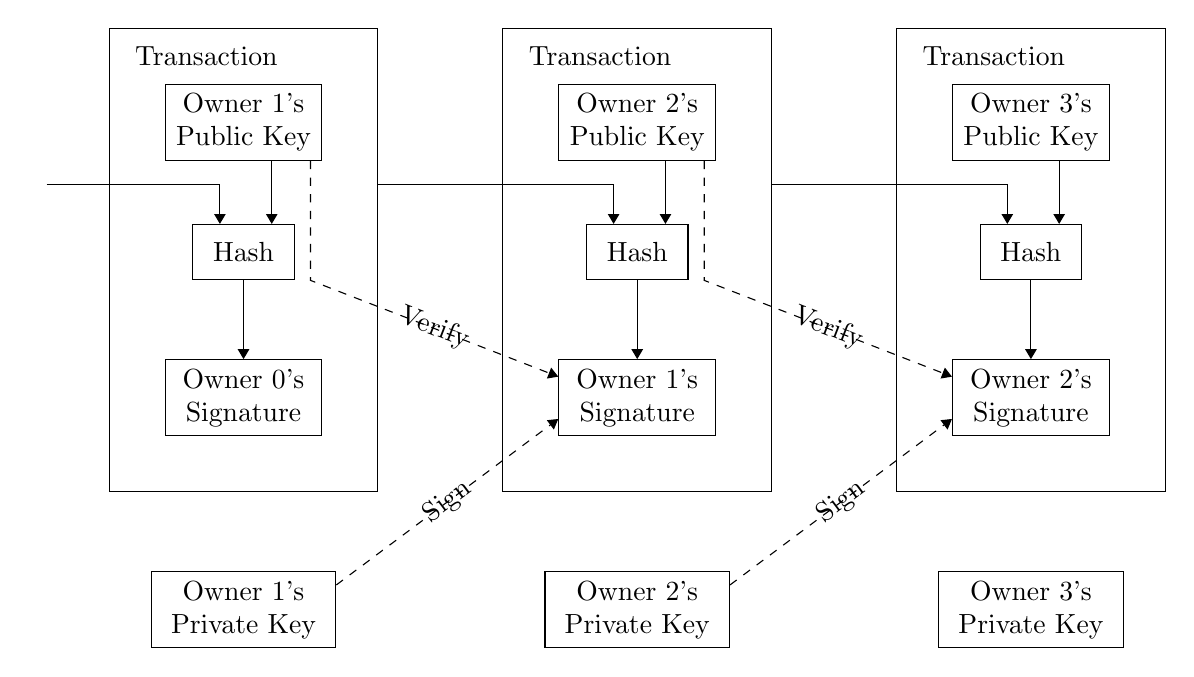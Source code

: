 \usetikzlibrary{
    arrows.meta,% [>=Triangle]
    fit,        % [fit=...]
    positioning % [right=of ...]
}

\tikzset{box/.style={draw, minimum size=2em, text width=3em, text centered},
    container/.style={draw, inner sep=20pt}
}

\begin{tikzpicture}[>=Triangle]
\foreach[evaluate={\prev=int(\i - 1)}] \i in {1, 2, 3} {
    \node (P\i-PubKey) at (\i * 5, 0) [box, text width=5em] {Owner \i's \\ Public Key};
    \node (P\i-Hash) [below=0.8cm of P\i-PubKey][box] {Hash};
    \node (P\i-Sig) [below=of P\i-Hash][box, text width=5em] {Owner \prev's \\ Signature};
    \draw [->] (P\i-Hash) -- (P\i-Sig);
    \draw [->] (P\i-Hash.45 |- P\i-PubKey.south) -- (P\i-Hash.45);
    \node (P\i-Tx) [fit=(P\i-PubKey)(P\i-Hash)(P\i-Sig)][container, label={[shift={(15ex,-4ex)}]north west:Transaction}]{};
    \node (P\i-PrivKey) [below=of P\i-Tx] [box, text width=6em] {Owner \i's \\ Private Key};
}

\draw [->] ([xshift=-2.5cm, yshift=0.5cm]P1-Hash.north) -| ([xshift=-0.3cm]P1-Hash.north);

\foreach[evaluate={\next=int(\i + 1)}] \i in {1, 2} {
    \draw [->, dashed] (P\i-PubKey.330) -- (P\i-PubKey.330 |- P\i-Hash.south east) -- node[sloped]{Verify} (P\next-Sig.165);
    \draw [->, dashed] (P\i-PrivKey.15) -- node[sloped]{Sign} (P\next-Sig.195);
    \draw [->] ([yshift=0.5cm]P\i-Hash.north -| P\i-Tx.east) -| ([xshift=-0.3cm]P\next-Hash.north);
}
\end{tikzpicture}